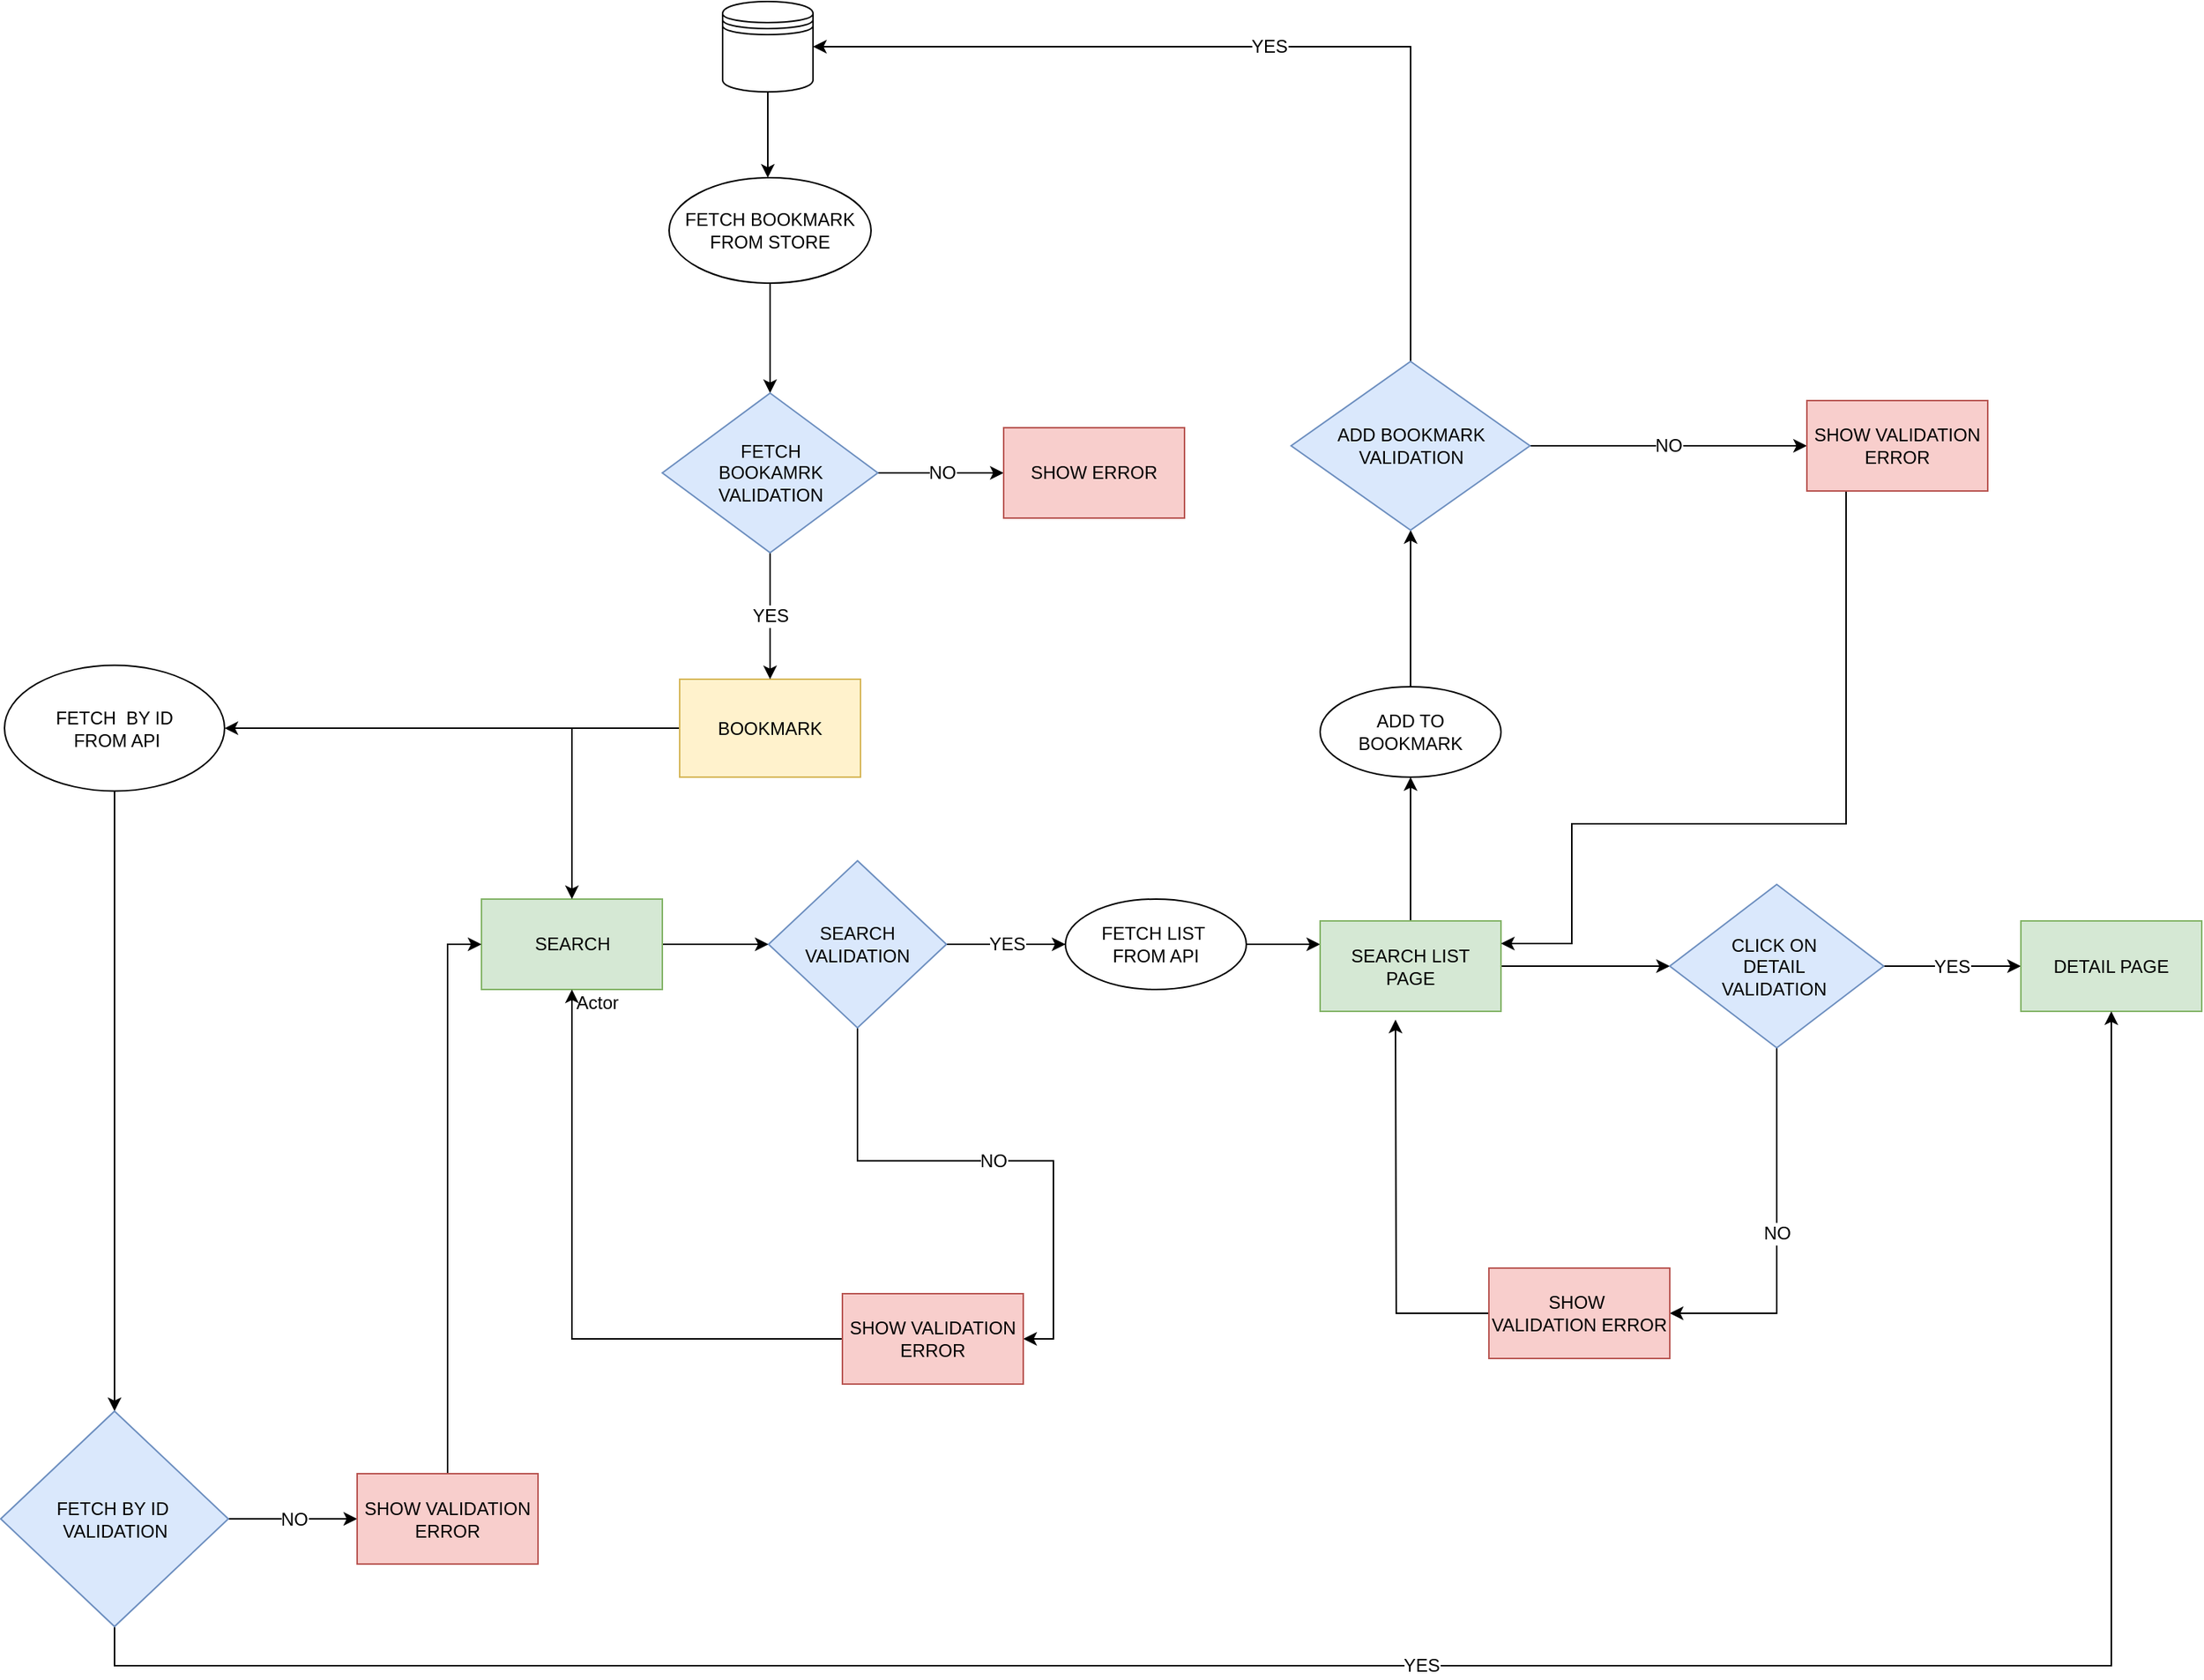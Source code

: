<mxfile version="16.5.3" type="github">
  <diagram id="xpT8rPD6LrY3aJzCiSav" name="Page-1">
    <mxGraphModel dx="2712" dy="1998" grid="1" gridSize="13" guides="1" tooltips="1" connect="1" arrows="1" fold="1" page="1" pageScale="1" pageWidth="850" pageHeight="1100" math="0" shadow="0">
      <root>
        <mxCell id="0" />
        <mxCell id="1" parent="0" />
        <mxCell id="fjekxb5wbpztVZqQJHCZ-1" value="Actor" style="shape=umlActor;verticalLabelPosition=bottom;verticalAlign=top;html=1;outlineConnect=0;" vertex="1" parent="1">
          <mxGeometry x="40" y="250" width="30" height="50" as="geometry" />
        </mxCell>
        <mxCell id="fjekxb5wbpztVZqQJHCZ-5" value="" style="edgeStyle=orthogonalEdgeStyle;rounded=0;orthogonalLoop=1;jettySize=auto;html=1;" edge="1" parent="1" source="fjekxb5wbpztVZqQJHCZ-2" target="fjekxb5wbpztVZqQJHCZ-4">
          <mxGeometry relative="1" as="geometry" />
        </mxCell>
        <mxCell id="fjekxb5wbpztVZqQJHCZ-2" value="SEARCH" style="rounded=0;whiteSpace=wrap;html=1;fillColor=#d5e8d4;strokeColor=#82b366;" vertex="1" parent="1">
          <mxGeometry x="-21.5" y="245" width="120" height="60" as="geometry" />
        </mxCell>
        <mxCell id="fjekxb5wbpztVZqQJHCZ-8" value="" style="edgeStyle=orthogonalEdgeStyle;rounded=0;orthogonalLoop=1;jettySize=auto;html=1;fontSize=12;" edge="1" parent="1" source="fjekxb5wbpztVZqQJHCZ-4" target="fjekxb5wbpztVZqQJHCZ-7">
          <mxGeometry relative="1" as="geometry">
            <Array as="points">
              <mxPoint x="494" y="275" />
              <mxPoint x="494" y="275" />
            </Array>
          </mxGeometry>
        </mxCell>
        <mxCell id="fjekxb5wbpztVZqQJHCZ-10" value="NO" style="edgeStyle=orthogonalEdgeStyle;rounded=0;orthogonalLoop=1;jettySize=auto;html=1;fontSize=12;entryX=1;entryY=0.5;entryDx=0;entryDy=0;" edge="1" parent="1" source="fjekxb5wbpztVZqQJHCZ-4" target="fjekxb5wbpztVZqQJHCZ-9">
          <mxGeometry relative="1" as="geometry" />
        </mxCell>
        <mxCell id="fjekxb5wbpztVZqQJHCZ-44" value="YES" style="edgeStyle=orthogonalEdgeStyle;rounded=0;orthogonalLoop=1;jettySize=auto;html=1;fontSize=12;" edge="1" parent="1" source="fjekxb5wbpztVZqQJHCZ-4" target="fjekxb5wbpztVZqQJHCZ-43">
          <mxGeometry relative="1" as="geometry" />
        </mxCell>
        <mxCell id="fjekxb5wbpztVZqQJHCZ-4" value="&lt;font style=&quot;font-size: 12px&quot;&gt;SEARCH&lt;br&gt;VALIDATION&lt;/font&gt;" style="rhombus;whiteSpace=wrap;html=1;rounded=0;fillColor=#dae8fc;strokeColor=#6c8ebf;" vertex="1" parent="1">
          <mxGeometry x="169" y="219.5" width="118" height="111" as="geometry" />
        </mxCell>
        <mxCell id="fjekxb5wbpztVZqQJHCZ-13" value="" style="edgeStyle=orthogonalEdgeStyle;rounded=0;orthogonalLoop=1;jettySize=auto;html=1;fontSize=12;" edge="1" parent="1" source="fjekxb5wbpztVZqQJHCZ-7" target="fjekxb5wbpztVZqQJHCZ-12">
          <mxGeometry relative="1" as="geometry" />
        </mxCell>
        <mxCell id="fjekxb5wbpztVZqQJHCZ-23" value="" style="edgeStyle=orthogonalEdgeStyle;rounded=0;orthogonalLoop=1;jettySize=auto;html=1;fontSize=12;" edge="1" parent="1" source="fjekxb5wbpztVZqQJHCZ-7" target="fjekxb5wbpztVZqQJHCZ-22">
          <mxGeometry relative="1" as="geometry" />
        </mxCell>
        <mxCell id="fjekxb5wbpztVZqQJHCZ-7" value="SEARCH LIST&lt;br&gt;PAGE" style="whiteSpace=wrap;html=1;fillColor=#d5e8d4;strokeColor=#82b366;rounded=0;" vertex="1" parent="1">
          <mxGeometry x="535" y="259.5" width="120" height="60" as="geometry" />
        </mxCell>
        <mxCell id="fjekxb5wbpztVZqQJHCZ-11" style="edgeStyle=orthogonalEdgeStyle;rounded=0;orthogonalLoop=1;jettySize=auto;html=1;fontSize=12;entryX=0.5;entryY=1;entryDx=0;entryDy=0;" edge="1" parent="1" source="fjekxb5wbpztVZqQJHCZ-9" target="fjekxb5wbpztVZqQJHCZ-2">
          <mxGeometry relative="1" as="geometry">
            <mxPoint x="169" y="325" as="targetPoint" />
            <Array as="points">
              <mxPoint x="39" y="537" />
            </Array>
          </mxGeometry>
        </mxCell>
        <mxCell id="fjekxb5wbpztVZqQJHCZ-9" value="SHOW VALIDATION&lt;br&gt;ERROR" style="whiteSpace=wrap;html=1;fillColor=#f8cecc;strokeColor=#b85450;rounded=0;" vertex="1" parent="1">
          <mxGeometry x="218" y="507" width="120" height="60" as="geometry" />
        </mxCell>
        <mxCell id="fjekxb5wbpztVZqQJHCZ-15" value="NO" style="edgeStyle=orthogonalEdgeStyle;rounded=0;orthogonalLoop=1;jettySize=auto;html=1;fontSize=12;" edge="1" parent="1" source="fjekxb5wbpztVZqQJHCZ-12" target="fjekxb5wbpztVZqQJHCZ-14">
          <mxGeometry relative="1" as="geometry">
            <Array as="points">
              <mxPoint x="838" y="520" />
            </Array>
          </mxGeometry>
        </mxCell>
        <mxCell id="fjekxb5wbpztVZqQJHCZ-18" value="YES" style="edgeStyle=orthogonalEdgeStyle;rounded=0;orthogonalLoop=1;jettySize=auto;html=1;fontSize=12;" edge="1" parent="1" source="fjekxb5wbpztVZqQJHCZ-12" target="fjekxb5wbpztVZqQJHCZ-17">
          <mxGeometry relative="1" as="geometry" />
        </mxCell>
        <mxCell id="fjekxb5wbpztVZqQJHCZ-12" value="CLICK ON&amp;nbsp;&lt;br&gt;DETAIL&amp;nbsp;&lt;br&gt;VALIDATION&amp;nbsp;" style="rhombus;whiteSpace=wrap;html=1;fillColor=#dae8fc;strokeColor=#6c8ebf;rounded=0;" vertex="1" parent="1">
          <mxGeometry x="767" y="235.25" width="142" height="108.5" as="geometry" />
        </mxCell>
        <mxCell id="fjekxb5wbpztVZqQJHCZ-20" style="edgeStyle=orthogonalEdgeStyle;rounded=0;orthogonalLoop=1;jettySize=auto;html=1;fontSize=12;" edge="1" parent="1" source="fjekxb5wbpztVZqQJHCZ-14">
          <mxGeometry relative="1" as="geometry">
            <mxPoint x="585" y="325" as="targetPoint" />
          </mxGeometry>
        </mxCell>
        <mxCell id="fjekxb5wbpztVZqQJHCZ-14" value="SHOW&amp;nbsp;&lt;br&gt;VALIDATION ERROR" style="whiteSpace=wrap;html=1;fillColor=#f8cecc;strokeColor=#b85450;rounded=0;" vertex="1" parent="1">
          <mxGeometry x="647" y="490" width="120" height="60" as="geometry" />
        </mxCell>
        <mxCell id="fjekxb5wbpztVZqQJHCZ-17" value="DETAIL PAGE" style="whiteSpace=wrap;html=1;fillColor=#d5e8d4;strokeColor=#82b366;rounded=0;" vertex="1" parent="1">
          <mxGeometry x="1000" y="259.5" width="120" height="60" as="geometry" />
        </mxCell>
        <mxCell id="fjekxb5wbpztVZqQJHCZ-42" style="edgeStyle=orthogonalEdgeStyle;rounded=0;orthogonalLoop=1;jettySize=auto;html=1;entryX=0.5;entryY=0;entryDx=0;entryDy=0;fontSize=12;" edge="1" parent="1" source="fjekxb5wbpztVZqQJHCZ-19" target="fjekxb5wbpztVZqQJHCZ-2">
          <mxGeometry relative="1" as="geometry" />
        </mxCell>
        <mxCell id="fjekxb5wbpztVZqQJHCZ-46" value="" style="edgeStyle=orthogonalEdgeStyle;rounded=0;orthogonalLoop=1;jettySize=auto;html=1;fontSize=12;" edge="1" parent="1" source="fjekxb5wbpztVZqQJHCZ-19" target="fjekxb5wbpztVZqQJHCZ-45">
          <mxGeometry relative="1" as="geometry" />
        </mxCell>
        <mxCell id="fjekxb5wbpztVZqQJHCZ-19" value="BOOKMARK" style="rounded=0;whiteSpace=wrap;html=1;fontSize=12;fillColor=#fff2cc;strokeColor=#d6b656;" vertex="1" parent="1">
          <mxGeometry x="110" y="99" width="120" height="65" as="geometry" />
        </mxCell>
        <mxCell id="fjekxb5wbpztVZqQJHCZ-26" value="" style="edgeStyle=orthogonalEdgeStyle;rounded=0;orthogonalLoop=1;jettySize=auto;html=1;fontSize=12;" edge="1" parent="1" source="fjekxb5wbpztVZqQJHCZ-22" target="fjekxb5wbpztVZqQJHCZ-25">
          <mxGeometry relative="1" as="geometry" />
        </mxCell>
        <mxCell id="fjekxb5wbpztVZqQJHCZ-22" value="ADD TO&lt;br&gt;BOOKMARK" style="ellipse;whiteSpace=wrap;html=1;rounded=0;" vertex="1" parent="1">
          <mxGeometry x="535" y="104" width="120" height="60" as="geometry" />
        </mxCell>
        <mxCell id="fjekxb5wbpztVZqQJHCZ-28" value="NO" style="edgeStyle=orthogonalEdgeStyle;rounded=0;orthogonalLoop=1;jettySize=auto;html=1;fontSize=12;" edge="1" parent="1" source="fjekxb5wbpztVZqQJHCZ-25" target="fjekxb5wbpztVZqQJHCZ-27">
          <mxGeometry relative="1" as="geometry" />
        </mxCell>
        <mxCell id="fjekxb5wbpztVZqQJHCZ-32" value="YES" style="edgeStyle=orthogonalEdgeStyle;rounded=0;orthogonalLoop=1;jettySize=auto;html=1;entryX=1;entryY=0.5;entryDx=0;entryDy=0;fontSize=12;" edge="1" parent="1" source="fjekxb5wbpztVZqQJHCZ-25" target="fjekxb5wbpztVZqQJHCZ-31">
          <mxGeometry relative="1" as="geometry">
            <Array as="points">
              <mxPoint x="595" y="-321" />
            </Array>
          </mxGeometry>
        </mxCell>
        <mxCell id="fjekxb5wbpztVZqQJHCZ-25" value="ADD BOOKMARK&lt;br&gt;VALIDATION" style="rhombus;whiteSpace=wrap;html=1;rounded=0;fillColor=#dae8fc;strokeColor=#6c8ebf;" vertex="1" parent="1">
          <mxGeometry x="515.75" y="-112" width="158.5" height="112" as="geometry" />
        </mxCell>
        <mxCell id="fjekxb5wbpztVZqQJHCZ-29" style="edgeStyle=orthogonalEdgeStyle;rounded=0;orthogonalLoop=1;jettySize=auto;html=1;entryX=1;entryY=0.25;entryDx=0;entryDy=0;fontSize=12;" edge="1" parent="1" source="fjekxb5wbpztVZqQJHCZ-27" target="fjekxb5wbpztVZqQJHCZ-7">
          <mxGeometry relative="1" as="geometry">
            <Array as="points">
              <mxPoint x="884" y="195" />
              <mxPoint x="702" y="195" />
              <mxPoint x="702" y="275" />
            </Array>
          </mxGeometry>
        </mxCell>
        <mxCell id="fjekxb5wbpztVZqQJHCZ-27" value="SHOW VALIDATION&lt;br&gt;ERROR" style="whiteSpace=wrap;html=1;fillColor=#f8cecc;strokeColor=#b85450;rounded=0;" vertex="1" parent="1">
          <mxGeometry x="858" y="-86" width="120" height="60" as="geometry" />
        </mxCell>
        <mxCell id="fjekxb5wbpztVZqQJHCZ-34" value="" style="edgeStyle=orthogonalEdgeStyle;rounded=0;orthogonalLoop=1;jettySize=auto;html=1;fontSize=12;" edge="1" parent="1" source="fjekxb5wbpztVZqQJHCZ-31" target="fjekxb5wbpztVZqQJHCZ-33">
          <mxGeometry relative="1" as="geometry">
            <Array as="points">
              <mxPoint x="173" y="-234" />
              <mxPoint x="173" y="-234" />
            </Array>
          </mxGeometry>
        </mxCell>
        <mxCell id="fjekxb5wbpztVZqQJHCZ-31" value="" style="shape=datastore;whiteSpace=wrap;html=1;fontSize=12;" vertex="1" parent="1">
          <mxGeometry x="138.5" y="-351" width="60" height="60" as="geometry" />
        </mxCell>
        <mxCell id="fjekxb5wbpztVZqQJHCZ-37" value="" style="edgeStyle=orthogonalEdgeStyle;rounded=0;orthogonalLoop=1;jettySize=auto;html=1;fontSize=12;" edge="1" parent="1" source="fjekxb5wbpztVZqQJHCZ-33" target="fjekxb5wbpztVZqQJHCZ-36">
          <mxGeometry relative="1" as="geometry" />
        </mxCell>
        <mxCell id="fjekxb5wbpztVZqQJHCZ-33" value="FETCH BOOKMARK&lt;br&gt;FROM STORE" style="ellipse;whiteSpace=wrap;html=1;" vertex="1" parent="1">
          <mxGeometry x="103" y="-234" width="134" height="70" as="geometry" />
        </mxCell>
        <mxCell id="fjekxb5wbpztVZqQJHCZ-40" value="NO" style="edgeStyle=orthogonalEdgeStyle;rounded=0;orthogonalLoop=1;jettySize=auto;html=1;fontSize=12;" edge="1" parent="1" source="fjekxb5wbpztVZqQJHCZ-36" target="fjekxb5wbpztVZqQJHCZ-39">
          <mxGeometry relative="1" as="geometry" />
        </mxCell>
        <mxCell id="fjekxb5wbpztVZqQJHCZ-41" value="YES" style="edgeStyle=orthogonalEdgeStyle;rounded=0;orthogonalLoop=1;jettySize=auto;html=1;entryX=0.5;entryY=0;entryDx=0;entryDy=0;fontSize=12;" edge="1" parent="1" source="fjekxb5wbpztVZqQJHCZ-36" target="fjekxb5wbpztVZqQJHCZ-19">
          <mxGeometry relative="1" as="geometry" />
        </mxCell>
        <mxCell id="fjekxb5wbpztVZqQJHCZ-36" value="FETCH&lt;br&gt;BOOKAMRK&lt;br&gt;VALIDATION" style="rhombus;whiteSpace=wrap;html=1;fillColor=#dae8fc;strokeColor=#6c8ebf;" vertex="1" parent="1">
          <mxGeometry x="98.5" y="-91" width="143" height="106" as="geometry" />
        </mxCell>
        <mxCell id="fjekxb5wbpztVZqQJHCZ-39" value="SHOW ERROR" style="whiteSpace=wrap;html=1;fillColor=#f8cecc;strokeColor=#b85450;" vertex="1" parent="1">
          <mxGeometry x="325" y="-68" width="120" height="60" as="geometry" />
        </mxCell>
        <mxCell id="fjekxb5wbpztVZqQJHCZ-43" value="FETCH LIST&amp;nbsp;&lt;br&gt;FROM API" style="ellipse;whiteSpace=wrap;html=1;rounded=0;" vertex="1" parent="1">
          <mxGeometry x="366" y="245" width="120" height="60" as="geometry" />
        </mxCell>
        <mxCell id="fjekxb5wbpztVZqQJHCZ-47" value="YES" style="edgeStyle=orthogonalEdgeStyle;rounded=0;orthogonalLoop=1;jettySize=auto;html=1;fontSize=12;entryX=0.5;entryY=1;entryDx=0;entryDy=0;startArrow=none;" edge="1" parent="1" source="fjekxb5wbpztVZqQJHCZ-48" target="fjekxb5wbpztVZqQJHCZ-17">
          <mxGeometry relative="1" as="geometry">
            <mxPoint x="416" y="754" as="targetPoint" />
            <Array as="points">
              <mxPoint x="-265" y="754" />
              <mxPoint x="1060" y="754" />
            </Array>
          </mxGeometry>
        </mxCell>
        <mxCell id="fjekxb5wbpztVZqQJHCZ-49" value="" style="edgeStyle=orthogonalEdgeStyle;rounded=0;orthogonalLoop=1;jettySize=auto;html=1;fontSize=12;" edge="1" parent="1" source="fjekxb5wbpztVZqQJHCZ-45" target="fjekxb5wbpztVZqQJHCZ-48">
          <mxGeometry relative="1" as="geometry" />
        </mxCell>
        <mxCell id="fjekxb5wbpztVZqQJHCZ-45" value="FETCH&amp;nbsp; BY ID&lt;br&gt;&amp;nbsp;FROM API" style="ellipse;whiteSpace=wrap;html=1;rounded=0;" vertex="1" parent="1">
          <mxGeometry x="-338" y="89.75" width="146" height="83.5" as="geometry" />
        </mxCell>
        <mxCell id="fjekxb5wbpztVZqQJHCZ-53" value="NO" style="edgeStyle=orthogonalEdgeStyle;rounded=0;orthogonalLoop=1;jettySize=auto;html=1;fontSize=12;" edge="1" parent="1" source="fjekxb5wbpztVZqQJHCZ-48" target="fjekxb5wbpztVZqQJHCZ-52">
          <mxGeometry relative="1" as="geometry" />
        </mxCell>
        <mxCell id="fjekxb5wbpztVZqQJHCZ-48" value="FETCH BY ID&amp;nbsp;&lt;br&gt;VALIDATION" style="rhombus;whiteSpace=wrap;html=1;rounded=0;fillColor=#dae8fc;strokeColor=#6c8ebf;" vertex="1" parent="1">
          <mxGeometry x="-340.5" y="585" width="151" height="143" as="geometry" />
        </mxCell>
        <mxCell id="fjekxb5wbpztVZqQJHCZ-54" style="edgeStyle=orthogonalEdgeStyle;rounded=0;orthogonalLoop=1;jettySize=auto;html=1;entryX=0;entryY=0.5;entryDx=0;entryDy=0;fontSize=12;" edge="1" parent="1" source="fjekxb5wbpztVZqQJHCZ-52" target="fjekxb5wbpztVZqQJHCZ-2">
          <mxGeometry relative="1" as="geometry" />
        </mxCell>
        <mxCell id="fjekxb5wbpztVZqQJHCZ-52" value="SHOW VALIDATION&lt;br&gt;ERROR" style="whiteSpace=wrap;html=1;fillColor=#f8cecc;strokeColor=#b85450;rounded=0;" vertex="1" parent="1">
          <mxGeometry x="-104" y="626.5" width="120" height="60" as="geometry" />
        </mxCell>
      </root>
    </mxGraphModel>
  </diagram>
</mxfile>
